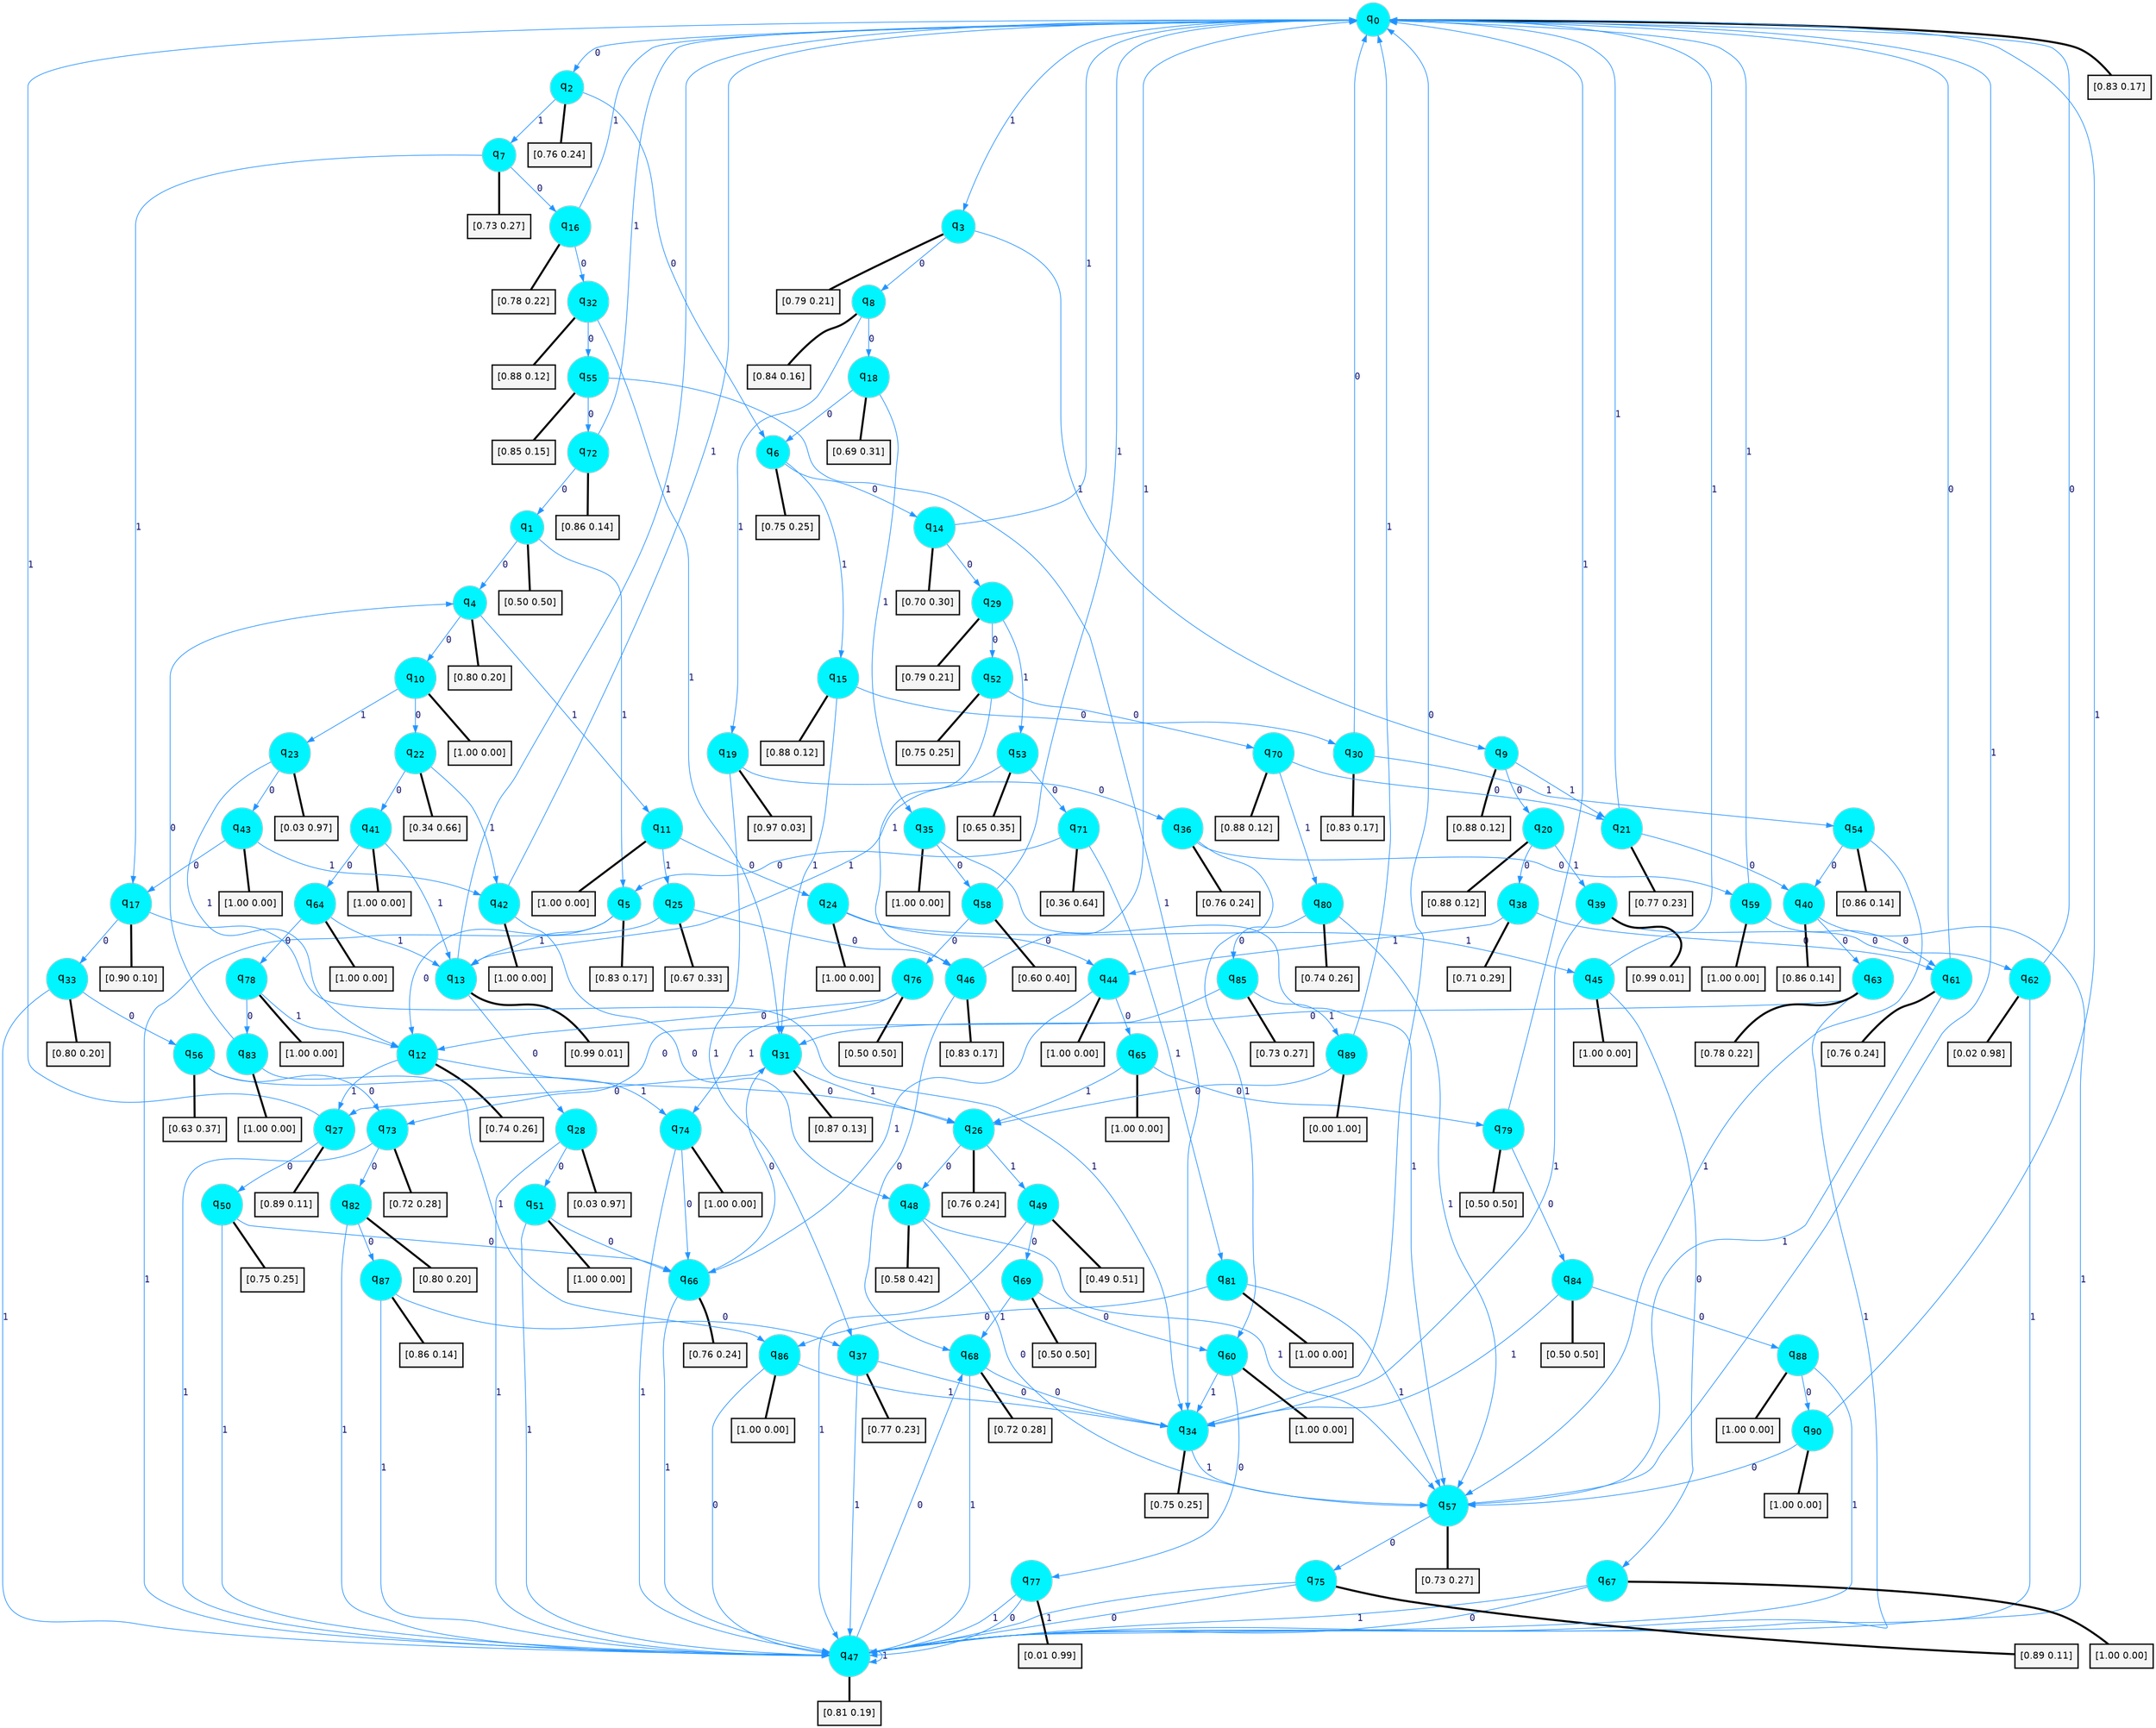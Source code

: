 digraph G {
graph [
bgcolor=transparent, dpi=300, rankdir=TD, size="40,25"];
node [
color=gray, fillcolor=turquoise1, fontcolor=black, fontname=Helvetica, fontsize=16, fontweight=bold, shape=circle, style=filled];
edge [
arrowsize=1, color=dodgerblue1, fontcolor=midnightblue, fontname=courier, fontweight=bold, penwidth=1, style=solid, weight=20];
0[label=<q<SUB>0</SUB>>];
1[label=<q<SUB>1</SUB>>];
2[label=<q<SUB>2</SUB>>];
3[label=<q<SUB>3</SUB>>];
4[label=<q<SUB>4</SUB>>];
5[label=<q<SUB>5</SUB>>];
6[label=<q<SUB>6</SUB>>];
7[label=<q<SUB>7</SUB>>];
8[label=<q<SUB>8</SUB>>];
9[label=<q<SUB>9</SUB>>];
10[label=<q<SUB>10</SUB>>];
11[label=<q<SUB>11</SUB>>];
12[label=<q<SUB>12</SUB>>];
13[label=<q<SUB>13</SUB>>];
14[label=<q<SUB>14</SUB>>];
15[label=<q<SUB>15</SUB>>];
16[label=<q<SUB>16</SUB>>];
17[label=<q<SUB>17</SUB>>];
18[label=<q<SUB>18</SUB>>];
19[label=<q<SUB>19</SUB>>];
20[label=<q<SUB>20</SUB>>];
21[label=<q<SUB>21</SUB>>];
22[label=<q<SUB>22</SUB>>];
23[label=<q<SUB>23</SUB>>];
24[label=<q<SUB>24</SUB>>];
25[label=<q<SUB>25</SUB>>];
26[label=<q<SUB>26</SUB>>];
27[label=<q<SUB>27</SUB>>];
28[label=<q<SUB>28</SUB>>];
29[label=<q<SUB>29</SUB>>];
30[label=<q<SUB>30</SUB>>];
31[label=<q<SUB>31</SUB>>];
32[label=<q<SUB>32</SUB>>];
33[label=<q<SUB>33</SUB>>];
34[label=<q<SUB>34</SUB>>];
35[label=<q<SUB>35</SUB>>];
36[label=<q<SUB>36</SUB>>];
37[label=<q<SUB>37</SUB>>];
38[label=<q<SUB>38</SUB>>];
39[label=<q<SUB>39</SUB>>];
40[label=<q<SUB>40</SUB>>];
41[label=<q<SUB>41</SUB>>];
42[label=<q<SUB>42</SUB>>];
43[label=<q<SUB>43</SUB>>];
44[label=<q<SUB>44</SUB>>];
45[label=<q<SUB>45</SUB>>];
46[label=<q<SUB>46</SUB>>];
47[label=<q<SUB>47</SUB>>];
48[label=<q<SUB>48</SUB>>];
49[label=<q<SUB>49</SUB>>];
50[label=<q<SUB>50</SUB>>];
51[label=<q<SUB>51</SUB>>];
52[label=<q<SUB>52</SUB>>];
53[label=<q<SUB>53</SUB>>];
54[label=<q<SUB>54</SUB>>];
55[label=<q<SUB>55</SUB>>];
56[label=<q<SUB>56</SUB>>];
57[label=<q<SUB>57</SUB>>];
58[label=<q<SUB>58</SUB>>];
59[label=<q<SUB>59</SUB>>];
60[label=<q<SUB>60</SUB>>];
61[label=<q<SUB>61</SUB>>];
62[label=<q<SUB>62</SUB>>];
63[label=<q<SUB>63</SUB>>];
64[label=<q<SUB>64</SUB>>];
65[label=<q<SUB>65</SUB>>];
66[label=<q<SUB>66</SUB>>];
67[label=<q<SUB>67</SUB>>];
68[label=<q<SUB>68</SUB>>];
69[label=<q<SUB>69</SUB>>];
70[label=<q<SUB>70</SUB>>];
71[label=<q<SUB>71</SUB>>];
72[label=<q<SUB>72</SUB>>];
73[label=<q<SUB>73</SUB>>];
74[label=<q<SUB>74</SUB>>];
75[label=<q<SUB>75</SUB>>];
76[label=<q<SUB>76</SUB>>];
77[label=<q<SUB>77</SUB>>];
78[label=<q<SUB>78</SUB>>];
79[label=<q<SUB>79</SUB>>];
80[label=<q<SUB>80</SUB>>];
81[label=<q<SUB>81</SUB>>];
82[label=<q<SUB>82</SUB>>];
83[label=<q<SUB>83</SUB>>];
84[label=<q<SUB>84</SUB>>];
85[label=<q<SUB>85</SUB>>];
86[label=<q<SUB>86</SUB>>];
87[label=<q<SUB>87</SUB>>];
88[label=<q<SUB>88</SUB>>];
89[label=<q<SUB>89</SUB>>];
90[label=<q<SUB>90</SUB>>];
91[label="[0.83 0.17]", shape=box,fontcolor=black, fontname=Helvetica, fontsize=14, penwidth=2, fillcolor=whitesmoke,color=black];
92[label="[0.50 0.50]", shape=box,fontcolor=black, fontname=Helvetica, fontsize=14, penwidth=2, fillcolor=whitesmoke,color=black];
93[label="[0.76 0.24]", shape=box,fontcolor=black, fontname=Helvetica, fontsize=14, penwidth=2, fillcolor=whitesmoke,color=black];
94[label="[0.79 0.21]", shape=box,fontcolor=black, fontname=Helvetica, fontsize=14, penwidth=2, fillcolor=whitesmoke,color=black];
95[label="[0.80 0.20]", shape=box,fontcolor=black, fontname=Helvetica, fontsize=14, penwidth=2, fillcolor=whitesmoke,color=black];
96[label="[0.83 0.17]", shape=box,fontcolor=black, fontname=Helvetica, fontsize=14, penwidth=2, fillcolor=whitesmoke,color=black];
97[label="[0.75 0.25]", shape=box,fontcolor=black, fontname=Helvetica, fontsize=14, penwidth=2, fillcolor=whitesmoke,color=black];
98[label="[0.73 0.27]", shape=box,fontcolor=black, fontname=Helvetica, fontsize=14, penwidth=2, fillcolor=whitesmoke,color=black];
99[label="[0.84 0.16]", shape=box,fontcolor=black, fontname=Helvetica, fontsize=14, penwidth=2, fillcolor=whitesmoke,color=black];
100[label="[0.88 0.12]", shape=box,fontcolor=black, fontname=Helvetica, fontsize=14, penwidth=2, fillcolor=whitesmoke,color=black];
101[label="[1.00 0.00]", shape=box,fontcolor=black, fontname=Helvetica, fontsize=14, penwidth=2, fillcolor=whitesmoke,color=black];
102[label="[1.00 0.00]", shape=box,fontcolor=black, fontname=Helvetica, fontsize=14, penwidth=2, fillcolor=whitesmoke,color=black];
103[label="[0.74 0.26]", shape=box,fontcolor=black, fontname=Helvetica, fontsize=14, penwidth=2, fillcolor=whitesmoke,color=black];
104[label="[0.99 0.01]", shape=box,fontcolor=black, fontname=Helvetica, fontsize=14, penwidth=2, fillcolor=whitesmoke,color=black];
105[label="[0.70 0.30]", shape=box,fontcolor=black, fontname=Helvetica, fontsize=14, penwidth=2, fillcolor=whitesmoke,color=black];
106[label="[0.88 0.12]", shape=box,fontcolor=black, fontname=Helvetica, fontsize=14, penwidth=2, fillcolor=whitesmoke,color=black];
107[label="[0.78 0.22]", shape=box,fontcolor=black, fontname=Helvetica, fontsize=14, penwidth=2, fillcolor=whitesmoke,color=black];
108[label="[0.90 0.10]", shape=box,fontcolor=black, fontname=Helvetica, fontsize=14, penwidth=2, fillcolor=whitesmoke,color=black];
109[label="[0.69 0.31]", shape=box,fontcolor=black, fontname=Helvetica, fontsize=14, penwidth=2, fillcolor=whitesmoke,color=black];
110[label="[0.97 0.03]", shape=box,fontcolor=black, fontname=Helvetica, fontsize=14, penwidth=2, fillcolor=whitesmoke,color=black];
111[label="[0.88 0.12]", shape=box,fontcolor=black, fontname=Helvetica, fontsize=14, penwidth=2, fillcolor=whitesmoke,color=black];
112[label="[0.77 0.23]", shape=box,fontcolor=black, fontname=Helvetica, fontsize=14, penwidth=2, fillcolor=whitesmoke,color=black];
113[label="[0.34 0.66]", shape=box,fontcolor=black, fontname=Helvetica, fontsize=14, penwidth=2, fillcolor=whitesmoke,color=black];
114[label="[0.03 0.97]", shape=box,fontcolor=black, fontname=Helvetica, fontsize=14, penwidth=2, fillcolor=whitesmoke,color=black];
115[label="[1.00 0.00]", shape=box,fontcolor=black, fontname=Helvetica, fontsize=14, penwidth=2, fillcolor=whitesmoke,color=black];
116[label="[0.67 0.33]", shape=box,fontcolor=black, fontname=Helvetica, fontsize=14, penwidth=2, fillcolor=whitesmoke,color=black];
117[label="[0.76 0.24]", shape=box,fontcolor=black, fontname=Helvetica, fontsize=14, penwidth=2, fillcolor=whitesmoke,color=black];
118[label="[0.89 0.11]", shape=box,fontcolor=black, fontname=Helvetica, fontsize=14, penwidth=2, fillcolor=whitesmoke,color=black];
119[label="[0.03 0.97]", shape=box,fontcolor=black, fontname=Helvetica, fontsize=14, penwidth=2, fillcolor=whitesmoke,color=black];
120[label="[0.79 0.21]", shape=box,fontcolor=black, fontname=Helvetica, fontsize=14, penwidth=2, fillcolor=whitesmoke,color=black];
121[label="[0.83 0.17]", shape=box,fontcolor=black, fontname=Helvetica, fontsize=14, penwidth=2, fillcolor=whitesmoke,color=black];
122[label="[0.87 0.13]", shape=box,fontcolor=black, fontname=Helvetica, fontsize=14, penwidth=2, fillcolor=whitesmoke,color=black];
123[label="[0.88 0.12]", shape=box,fontcolor=black, fontname=Helvetica, fontsize=14, penwidth=2, fillcolor=whitesmoke,color=black];
124[label="[0.80 0.20]", shape=box,fontcolor=black, fontname=Helvetica, fontsize=14, penwidth=2, fillcolor=whitesmoke,color=black];
125[label="[0.75 0.25]", shape=box,fontcolor=black, fontname=Helvetica, fontsize=14, penwidth=2, fillcolor=whitesmoke,color=black];
126[label="[1.00 0.00]", shape=box,fontcolor=black, fontname=Helvetica, fontsize=14, penwidth=2, fillcolor=whitesmoke,color=black];
127[label="[0.76 0.24]", shape=box,fontcolor=black, fontname=Helvetica, fontsize=14, penwidth=2, fillcolor=whitesmoke,color=black];
128[label="[0.77 0.23]", shape=box,fontcolor=black, fontname=Helvetica, fontsize=14, penwidth=2, fillcolor=whitesmoke,color=black];
129[label="[0.71 0.29]", shape=box,fontcolor=black, fontname=Helvetica, fontsize=14, penwidth=2, fillcolor=whitesmoke,color=black];
130[label="[0.99 0.01]", shape=box,fontcolor=black, fontname=Helvetica, fontsize=14, penwidth=2, fillcolor=whitesmoke,color=black];
131[label="[0.86 0.14]", shape=box,fontcolor=black, fontname=Helvetica, fontsize=14, penwidth=2, fillcolor=whitesmoke,color=black];
132[label="[1.00 0.00]", shape=box,fontcolor=black, fontname=Helvetica, fontsize=14, penwidth=2, fillcolor=whitesmoke,color=black];
133[label="[1.00 0.00]", shape=box,fontcolor=black, fontname=Helvetica, fontsize=14, penwidth=2, fillcolor=whitesmoke,color=black];
134[label="[1.00 0.00]", shape=box,fontcolor=black, fontname=Helvetica, fontsize=14, penwidth=2, fillcolor=whitesmoke,color=black];
135[label="[1.00 0.00]", shape=box,fontcolor=black, fontname=Helvetica, fontsize=14, penwidth=2, fillcolor=whitesmoke,color=black];
136[label="[1.00 0.00]", shape=box,fontcolor=black, fontname=Helvetica, fontsize=14, penwidth=2, fillcolor=whitesmoke,color=black];
137[label="[0.83 0.17]", shape=box,fontcolor=black, fontname=Helvetica, fontsize=14, penwidth=2, fillcolor=whitesmoke,color=black];
138[label="[0.81 0.19]", shape=box,fontcolor=black, fontname=Helvetica, fontsize=14, penwidth=2, fillcolor=whitesmoke,color=black];
139[label="[0.58 0.42]", shape=box,fontcolor=black, fontname=Helvetica, fontsize=14, penwidth=2, fillcolor=whitesmoke,color=black];
140[label="[0.49 0.51]", shape=box,fontcolor=black, fontname=Helvetica, fontsize=14, penwidth=2, fillcolor=whitesmoke,color=black];
141[label="[0.75 0.25]", shape=box,fontcolor=black, fontname=Helvetica, fontsize=14, penwidth=2, fillcolor=whitesmoke,color=black];
142[label="[1.00 0.00]", shape=box,fontcolor=black, fontname=Helvetica, fontsize=14, penwidth=2, fillcolor=whitesmoke,color=black];
143[label="[0.75 0.25]", shape=box,fontcolor=black, fontname=Helvetica, fontsize=14, penwidth=2, fillcolor=whitesmoke,color=black];
144[label="[0.65 0.35]", shape=box,fontcolor=black, fontname=Helvetica, fontsize=14, penwidth=2, fillcolor=whitesmoke,color=black];
145[label="[0.86 0.14]", shape=box,fontcolor=black, fontname=Helvetica, fontsize=14, penwidth=2, fillcolor=whitesmoke,color=black];
146[label="[0.85 0.15]", shape=box,fontcolor=black, fontname=Helvetica, fontsize=14, penwidth=2, fillcolor=whitesmoke,color=black];
147[label="[0.63 0.37]", shape=box,fontcolor=black, fontname=Helvetica, fontsize=14, penwidth=2, fillcolor=whitesmoke,color=black];
148[label="[0.73 0.27]", shape=box,fontcolor=black, fontname=Helvetica, fontsize=14, penwidth=2, fillcolor=whitesmoke,color=black];
149[label="[0.60 0.40]", shape=box,fontcolor=black, fontname=Helvetica, fontsize=14, penwidth=2, fillcolor=whitesmoke,color=black];
150[label="[1.00 0.00]", shape=box,fontcolor=black, fontname=Helvetica, fontsize=14, penwidth=2, fillcolor=whitesmoke,color=black];
151[label="[1.00 0.00]", shape=box,fontcolor=black, fontname=Helvetica, fontsize=14, penwidth=2, fillcolor=whitesmoke,color=black];
152[label="[0.76 0.24]", shape=box,fontcolor=black, fontname=Helvetica, fontsize=14, penwidth=2, fillcolor=whitesmoke,color=black];
153[label="[0.02 0.98]", shape=box,fontcolor=black, fontname=Helvetica, fontsize=14, penwidth=2, fillcolor=whitesmoke,color=black];
154[label="[0.78 0.22]", shape=box,fontcolor=black, fontname=Helvetica, fontsize=14, penwidth=2, fillcolor=whitesmoke,color=black];
155[label="[1.00 0.00]", shape=box,fontcolor=black, fontname=Helvetica, fontsize=14, penwidth=2, fillcolor=whitesmoke,color=black];
156[label="[1.00 0.00]", shape=box,fontcolor=black, fontname=Helvetica, fontsize=14, penwidth=2, fillcolor=whitesmoke,color=black];
157[label="[0.76 0.24]", shape=box,fontcolor=black, fontname=Helvetica, fontsize=14, penwidth=2, fillcolor=whitesmoke,color=black];
158[label="[1.00 0.00]", shape=box,fontcolor=black, fontname=Helvetica, fontsize=14, penwidth=2, fillcolor=whitesmoke,color=black];
159[label="[0.72 0.28]", shape=box,fontcolor=black, fontname=Helvetica, fontsize=14, penwidth=2, fillcolor=whitesmoke,color=black];
160[label="[0.50 0.50]", shape=box,fontcolor=black, fontname=Helvetica, fontsize=14, penwidth=2, fillcolor=whitesmoke,color=black];
161[label="[0.88 0.12]", shape=box,fontcolor=black, fontname=Helvetica, fontsize=14, penwidth=2, fillcolor=whitesmoke,color=black];
162[label="[0.36 0.64]", shape=box,fontcolor=black, fontname=Helvetica, fontsize=14, penwidth=2, fillcolor=whitesmoke,color=black];
163[label="[0.86 0.14]", shape=box,fontcolor=black, fontname=Helvetica, fontsize=14, penwidth=2, fillcolor=whitesmoke,color=black];
164[label="[0.72 0.28]", shape=box,fontcolor=black, fontname=Helvetica, fontsize=14, penwidth=2, fillcolor=whitesmoke,color=black];
165[label="[1.00 0.00]", shape=box,fontcolor=black, fontname=Helvetica, fontsize=14, penwidth=2, fillcolor=whitesmoke,color=black];
166[label="[0.89 0.11]", shape=box,fontcolor=black, fontname=Helvetica, fontsize=14, penwidth=2, fillcolor=whitesmoke,color=black];
167[label="[0.50 0.50]", shape=box,fontcolor=black, fontname=Helvetica, fontsize=14, penwidth=2, fillcolor=whitesmoke,color=black];
168[label="[0.01 0.99]", shape=box,fontcolor=black, fontname=Helvetica, fontsize=14, penwidth=2, fillcolor=whitesmoke,color=black];
169[label="[1.00 0.00]", shape=box,fontcolor=black, fontname=Helvetica, fontsize=14, penwidth=2, fillcolor=whitesmoke,color=black];
170[label="[0.50 0.50]", shape=box,fontcolor=black, fontname=Helvetica, fontsize=14, penwidth=2, fillcolor=whitesmoke,color=black];
171[label="[0.74 0.26]", shape=box,fontcolor=black, fontname=Helvetica, fontsize=14, penwidth=2, fillcolor=whitesmoke,color=black];
172[label="[1.00 0.00]", shape=box,fontcolor=black, fontname=Helvetica, fontsize=14, penwidth=2, fillcolor=whitesmoke,color=black];
173[label="[0.80 0.20]", shape=box,fontcolor=black, fontname=Helvetica, fontsize=14, penwidth=2, fillcolor=whitesmoke,color=black];
174[label="[1.00 0.00]", shape=box,fontcolor=black, fontname=Helvetica, fontsize=14, penwidth=2, fillcolor=whitesmoke,color=black];
175[label="[0.50 0.50]", shape=box,fontcolor=black, fontname=Helvetica, fontsize=14, penwidth=2, fillcolor=whitesmoke,color=black];
176[label="[0.73 0.27]", shape=box,fontcolor=black, fontname=Helvetica, fontsize=14, penwidth=2, fillcolor=whitesmoke,color=black];
177[label="[1.00 0.00]", shape=box,fontcolor=black, fontname=Helvetica, fontsize=14, penwidth=2, fillcolor=whitesmoke,color=black];
178[label="[0.86 0.14]", shape=box,fontcolor=black, fontname=Helvetica, fontsize=14, penwidth=2, fillcolor=whitesmoke,color=black];
179[label="[1.00 0.00]", shape=box,fontcolor=black, fontname=Helvetica, fontsize=14, penwidth=2, fillcolor=whitesmoke,color=black];
180[label="[0.00 1.00]", shape=box,fontcolor=black, fontname=Helvetica, fontsize=14, penwidth=2, fillcolor=whitesmoke,color=black];
181[label="[1.00 0.00]", shape=box,fontcolor=black, fontname=Helvetica, fontsize=14, penwidth=2, fillcolor=whitesmoke,color=black];
0->2 [label=0];
0->3 [label=1];
0->91 [arrowhead=none, penwidth=3,color=black];
1->4 [label=0];
1->5 [label=1];
1->92 [arrowhead=none, penwidth=3,color=black];
2->6 [label=0];
2->7 [label=1];
2->93 [arrowhead=none, penwidth=3,color=black];
3->8 [label=0];
3->9 [label=1];
3->94 [arrowhead=none, penwidth=3,color=black];
4->10 [label=0];
4->11 [label=1];
4->95 [arrowhead=none, penwidth=3,color=black];
5->12 [label=0];
5->13 [label=1];
5->96 [arrowhead=none, penwidth=3,color=black];
6->14 [label=0];
6->15 [label=1];
6->97 [arrowhead=none, penwidth=3,color=black];
7->16 [label=0];
7->17 [label=1];
7->98 [arrowhead=none, penwidth=3,color=black];
8->18 [label=0];
8->19 [label=1];
8->99 [arrowhead=none, penwidth=3,color=black];
9->20 [label=0];
9->21 [label=1];
9->100 [arrowhead=none, penwidth=3,color=black];
10->22 [label=0];
10->23 [label=1];
10->101 [arrowhead=none, penwidth=3,color=black];
11->24 [label=0];
11->25 [label=1];
11->102 [arrowhead=none, penwidth=3,color=black];
12->26 [label=0];
12->27 [label=1];
12->103 [arrowhead=none, penwidth=3,color=black];
13->28 [label=0];
13->0 [label=1];
13->104 [arrowhead=none, penwidth=3,color=black];
14->29 [label=0];
14->0 [label=1];
14->105 [arrowhead=none, penwidth=3,color=black];
15->30 [label=0];
15->31 [label=1];
15->106 [arrowhead=none, penwidth=3,color=black];
16->32 [label=0];
16->0 [label=1];
16->107 [arrowhead=none, penwidth=3,color=black];
17->33 [label=0];
17->34 [label=1];
17->108 [arrowhead=none, penwidth=3,color=black];
18->6 [label=0];
18->35 [label=1];
18->109 [arrowhead=none, penwidth=3,color=black];
19->36 [label=0];
19->37 [label=1];
19->110 [arrowhead=none, penwidth=3,color=black];
20->38 [label=0];
20->39 [label=1];
20->111 [arrowhead=none, penwidth=3,color=black];
21->40 [label=0];
21->0 [label=1];
21->112 [arrowhead=none, penwidth=3,color=black];
22->41 [label=0];
22->42 [label=1];
22->113 [arrowhead=none, penwidth=3,color=black];
23->43 [label=0];
23->12 [label=1];
23->114 [arrowhead=none, penwidth=3,color=black];
24->44 [label=0];
24->45 [label=1];
24->115 [arrowhead=none, penwidth=3,color=black];
25->46 [label=0];
25->47 [label=1];
25->116 [arrowhead=none, penwidth=3,color=black];
26->48 [label=0];
26->49 [label=1];
26->117 [arrowhead=none, penwidth=3,color=black];
27->50 [label=0];
27->0 [label=1];
27->118 [arrowhead=none, penwidth=3,color=black];
28->51 [label=0];
28->47 [label=1];
28->119 [arrowhead=none, penwidth=3,color=black];
29->52 [label=0];
29->53 [label=1];
29->120 [arrowhead=none, penwidth=3,color=black];
30->0 [label=0];
30->54 [label=1];
30->121 [arrowhead=none, penwidth=3,color=black];
31->27 [label=0];
31->26 [label=1];
31->122 [arrowhead=none, penwidth=3,color=black];
32->55 [label=0];
32->31 [label=1];
32->123 [arrowhead=none, penwidth=3,color=black];
33->56 [label=0];
33->47 [label=1];
33->124 [arrowhead=none, penwidth=3,color=black];
34->0 [label=0];
34->57 [label=1];
34->125 [arrowhead=none, penwidth=3,color=black];
35->58 [label=0];
35->57 [label=1];
35->126 [arrowhead=none, penwidth=3,color=black];
36->59 [label=0];
36->60 [label=1];
36->127 [arrowhead=none, penwidth=3,color=black];
37->34 [label=0];
37->47 [label=1];
37->128 [arrowhead=none, penwidth=3,color=black];
38->61 [label=0];
38->44 [label=1];
38->129 [arrowhead=none, penwidth=3,color=black];
39->62 [label=0];
39->34 [label=1];
39->130 [arrowhead=none, penwidth=3,color=black];
40->63 [label=0];
40->47 [label=1];
40->131 [arrowhead=none, penwidth=3,color=black];
41->64 [label=0];
41->13 [label=1];
41->132 [arrowhead=none, penwidth=3,color=black];
42->48 [label=0];
42->0 [label=1];
42->133 [arrowhead=none, penwidth=3,color=black];
43->17 [label=0];
43->42 [label=1];
43->134 [arrowhead=none, penwidth=3,color=black];
44->65 [label=0];
44->66 [label=1];
44->135 [arrowhead=none, penwidth=3,color=black];
45->67 [label=0];
45->0 [label=1];
45->136 [arrowhead=none, penwidth=3,color=black];
46->68 [label=0];
46->0 [label=1];
46->137 [arrowhead=none, penwidth=3,color=black];
47->68 [label=0];
47->47 [label=1];
47->138 [arrowhead=none, penwidth=3,color=black];
48->57 [label=0];
48->57 [label=1];
48->139 [arrowhead=none, penwidth=3,color=black];
49->69 [label=0];
49->47 [label=1];
49->140 [arrowhead=none, penwidth=3,color=black];
50->66 [label=0];
50->47 [label=1];
50->141 [arrowhead=none, penwidth=3,color=black];
51->66 [label=0];
51->47 [label=1];
51->142 [arrowhead=none, penwidth=3,color=black];
52->70 [label=0];
52->46 [label=1];
52->143 [arrowhead=none, penwidth=3,color=black];
53->71 [label=0];
53->13 [label=1];
53->144 [arrowhead=none, penwidth=3,color=black];
54->40 [label=0];
54->57 [label=1];
54->145 [arrowhead=none, penwidth=3,color=black];
55->72 [label=0];
55->34 [label=1];
55->146 [arrowhead=none, penwidth=3,color=black];
56->73 [label=0];
56->74 [label=1];
56->147 [arrowhead=none, penwidth=3,color=black];
57->75 [label=0];
57->0 [label=1];
57->148 [arrowhead=none, penwidth=3,color=black];
58->76 [label=0];
58->0 [label=1];
58->149 [arrowhead=none, penwidth=3,color=black];
59->61 [label=0];
59->0 [label=1];
59->150 [arrowhead=none, penwidth=3,color=black];
60->77 [label=0];
60->34 [label=1];
60->151 [arrowhead=none, penwidth=3,color=black];
61->0 [label=0];
61->57 [label=1];
61->152 [arrowhead=none, penwidth=3,color=black];
62->0 [label=0];
62->47 [label=1];
62->153 [arrowhead=none, penwidth=3,color=black];
63->31 [label=0];
63->47 [label=1];
63->154 [arrowhead=none, penwidth=3,color=black];
64->78 [label=0];
64->13 [label=1];
64->155 [arrowhead=none, penwidth=3,color=black];
65->79 [label=0];
65->26 [label=1];
65->156 [arrowhead=none, penwidth=3,color=black];
66->31 [label=0];
66->47 [label=1];
66->157 [arrowhead=none, penwidth=3,color=black];
67->47 [label=0];
67->47 [label=1];
67->158 [arrowhead=none, penwidth=3,color=black];
68->34 [label=0];
68->47 [label=1];
68->159 [arrowhead=none, penwidth=3,color=black];
69->60 [label=0];
69->68 [label=1];
69->160 [arrowhead=none, penwidth=3,color=black];
70->21 [label=0];
70->80 [label=1];
70->161 [arrowhead=none, penwidth=3,color=black];
71->5 [label=0];
71->81 [label=1];
71->162 [arrowhead=none, penwidth=3,color=black];
72->1 [label=0];
72->0 [label=1];
72->163 [arrowhead=none, penwidth=3,color=black];
73->82 [label=0];
73->47 [label=1];
73->164 [arrowhead=none, penwidth=3,color=black];
74->66 [label=0];
74->47 [label=1];
74->165 [arrowhead=none, penwidth=3,color=black];
75->47 [label=0];
75->47 [label=1];
75->166 [arrowhead=none, penwidth=3,color=black];
76->12 [label=0];
76->74 [label=1];
76->167 [arrowhead=none, penwidth=3,color=black];
77->47 [label=0];
77->47 [label=1];
77->168 [arrowhead=none, penwidth=3,color=black];
78->83 [label=0];
78->12 [label=1];
78->169 [arrowhead=none, penwidth=3,color=black];
79->84 [label=0];
79->0 [label=1];
79->170 [arrowhead=none, penwidth=3,color=black];
80->85 [label=0];
80->57 [label=1];
80->171 [arrowhead=none, penwidth=3,color=black];
81->86 [label=0];
81->57 [label=1];
81->172 [arrowhead=none, penwidth=3,color=black];
82->87 [label=0];
82->47 [label=1];
82->173 [arrowhead=none, penwidth=3,color=black];
83->4 [label=0];
83->86 [label=1];
83->174 [arrowhead=none, penwidth=3,color=black];
84->88 [label=0];
84->34 [label=1];
84->175 [arrowhead=none, penwidth=3,color=black];
85->73 [label=0];
85->89 [label=1];
85->176 [arrowhead=none, penwidth=3,color=black];
86->47 [label=0];
86->34 [label=1];
86->177 [arrowhead=none, penwidth=3,color=black];
87->37 [label=0];
87->47 [label=1];
87->178 [arrowhead=none, penwidth=3,color=black];
88->90 [label=0];
88->47 [label=1];
88->179 [arrowhead=none, penwidth=3,color=black];
89->26 [label=0];
89->0 [label=1];
89->180 [arrowhead=none, penwidth=3,color=black];
90->57 [label=0];
90->0 [label=1];
90->181 [arrowhead=none, penwidth=3,color=black];
}

